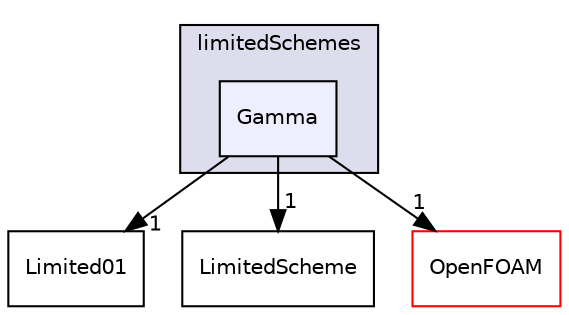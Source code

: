 digraph "src/finiteVolume/interpolation/surfaceInterpolation/limitedSchemes/Gamma" {
  bgcolor=transparent;
  compound=true
  node [ fontsize="10", fontname="Helvetica"];
  edge [ labelfontsize="10", labelfontname="Helvetica"];
  subgraph clusterdir_3b094e1ce2b3f641da0071aec2c4e694 {
    graph [ bgcolor="#ddddee", pencolor="black", label="limitedSchemes" fontname="Helvetica", fontsize="10", URL="dir_3b094e1ce2b3f641da0071aec2c4e694.html"]
  dir_0d22176d0896ad1d4276300819e7f046 [shape=box, label="Gamma", style="filled", fillcolor="#eeeeff", pencolor="black", URL="dir_0d22176d0896ad1d4276300819e7f046.html"];
  }
  dir_abf702b5ae803b4aa70706d427b0cd55 [shape=box label="Limited01" URL="dir_abf702b5ae803b4aa70706d427b0cd55.html"];
  dir_f44c3a08494e33395456e53f21ca82c9 [shape=box label="LimitedScheme" URL="dir_f44c3a08494e33395456e53f21ca82c9.html"];
  dir_c5473ff19b20e6ec4dfe5c310b3778a8 [shape=box label="OpenFOAM" color="red" URL="dir_c5473ff19b20e6ec4dfe5c310b3778a8.html"];
  dir_0d22176d0896ad1d4276300819e7f046->dir_abf702b5ae803b4aa70706d427b0cd55 [headlabel="1", labeldistance=1.5 headhref="dir_001192_001194.html"];
  dir_0d22176d0896ad1d4276300819e7f046->dir_f44c3a08494e33395456e53f21ca82c9 [headlabel="1", labeldistance=1.5 headhref="dir_001192_001197.html"];
  dir_0d22176d0896ad1d4276300819e7f046->dir_c5473ff19b20e6ec4dfe5c310b3778a8 [headlabel="1", labeldistance=1.5 headhref="dir_001192_001897.html"];
}
